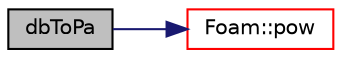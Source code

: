 digraph "dbToPa"
{
  bgcolor="transparent";
  edge [fontname="Helvetica",fontsize="10",labelfontname="Helvetica",labelfontsize="10"];
  node [fontname="Helvetica",fontsize="10",shape=record];
  rankdir="LR";
  Node835 [label="dbToPa",height=0.2,width=0.4,color="black", fillcolor="grey75", style="filled", fontcolor="black"];
  Node835 -> Node836 [color="midnightblue",fontsize="10",style="solid",fontname="Helvetica"];
  Node836 [label="Foam::pow",height=0.2,width=0.4,color="red",URL="$a21851.html#a7500c8e9d27a442adc75e287de074c7c"];
}
